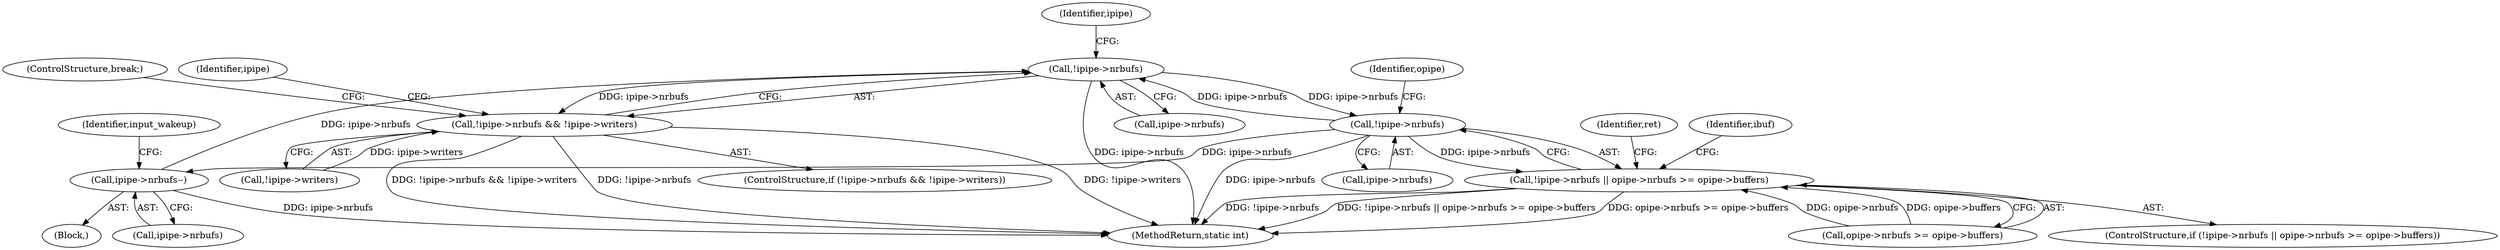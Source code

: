 digraph "0_linux_15fab63e1e57be9fdb5eec1bbc5916e9825e9acb_0@pointer" {
"1000169" [label="(Call,!ipipe->nrbufs)"];
"1000180" [label="(Call,!ipipe->nrbufs)"];
"1000169" [label="(Call,!ipipe->nrbufs)"];
"1000277" [label="(Call,ipipe->nrbufs--)"];
"1000168" [label="(Call,!ipipe->nrbufs && !ipipe->writers)"];
"1000179" [label="(Call,!ipipe->nrbufs || opipe->nrbufs >= opipe->buffers)"];
"1000247" [label="(Block,)"];
"1000167" [label="(ControlStructure,if (!ipipe->nrbufs && !ipipe->writers))"];
"1000178" [label="(ControlStructure,if (!ipipe->nrbufs || opipe->nrbufs >= opipe->buffers))"];
"1000186" [label="(Identifier,opipe)"];
"1000277" [label="(Call,ipipe->nrbufs--)"];
"1000193" [label="(Identifier,ret)"];
"1000211" [label="(Identifier,ibuf)"];
"1000282" [label="(Identifier,input_wakeup)"];
"1000182" [label="(Identifier,ipipe)"];
"1000168" [label="(Call,!ipipe->nrbufs && !ipipe->writers)"];
"1000361" [label="(MethodReturn,static int)"];
"1000179" [label="(Call,!ipipe->nrbufs || opipe->nrbufs >= opipe->buffers)"];
"1000181" [label="(Call,ipipe->nrbufs)"];
"1000170" [label="(Call,ipipe->nrbufs)"];
"1000184" [label="(Call,opipe->nrbufs >= opipe->buffers)"];
"1000278" [label="(Call,ipipe->nrbufs)"];
"1000180" [label="(Call,!ipipe->nrbufs)"];
"1000177" [label="(ControlStructure,break;)"];
"1000169" [label="(Call,!ipipe->nrbufs)"];
"1000173" [label="(Call,!ipipe->writers)"];
"1000175" [label="(Identifier,ipipe)"];
"1000169" -> "1000168"  [label="AST: "];
"1000169" -> "1000170"  [label="CFG: "];
"1000170" -> "1000169"  [label="AST: "];
"1000175" -> "1000169"  [label="CFG: "];
"1000168" -> "1000169"  [label="CFG: "];
"1000169" -> "1000361"  [label="DDG: ipipe->nrbufs"];
"1000169" -> "1000168"  [label="DDG: ipipe->nrbufs"];
"1000180" -> "1000169"  [label="DDG: ipipe->nrbufs"];
"1000277" -> "1000169"  [label="DDG: ipipe->nrbufs"];
"1000169" -> "1000180"  [label="DDG: ipipe->nrbufs"];
"1000180" -> "1000179"  [label="AST: "];
"1000180" -> "1000181"  [label="CFG: "];
"1000181" -> "1000180"  [label="AST: "];
"1000186" -> "1000180"  [label="CFG: "];
"1000179" -> "1000180"  [label="CFG: "];
"1000180" -> "1000361"  [label="DDG: ipipe->nrbufs"];
"1000180" -> "1000179"  [label="DDG: ipipe->nrbufs"];
"1000180" -> "1000277"  [label="DDG: ipipe->nrbufs"];
"1000277" -> "1000247"  [label="AST: "];
"1000277" -> "1000278"  [label="CFG: "];
"1000278" -> "1000277"  [label="AST: "];
"1000282" -> "1000277"  [label="CFG: "];
"1000277" -> "1000361"  [label="DDG: ipipe->nrbufs"];
"1000168" -> "1000167"  [label="AST: "];
"1000168" -> "1000173"  [label="CFG: "];
"1000173" -> "1000168"  [label="AST: "];
"1000177" -> "1000168"  [label="CFG: "];
"1000182" -> "1000168"  [label="CFG: "];
"1000168" -> "1000361"  [label="DDG: !ipipe->nrbufs && !ipipe->writers"];
"1000168" -> "1000361"  [label="DDG: !ipipe->nrbufs"];
"1000168" -> "1000361"  [label="DDG: !ipipe->writers"];
"1000173" -> "1000168"  [label="DDG: ipipe->writers"];
"1000179" -> "1000178"  [label="AST: "];
"1000179" -> "1000184"  [label="CFG: "];
"1000184" -> "1000179"  [label="AST: "];
"1000193" -> "1000179"  [label="CFG: "];
"1000211" -> "1000179"  [label="CFG: "];
"1000179" -> "1000361"  [label="DDG: !ipipe->nrbufs || opipe->nrbufs >= opipe->buffers"];
"1000179" -> "1000361"  [label="DDG: opipe->nrbufs >= opipe->buffers"];
"1000179" -> "1000361"  [label="DDG: !ipipe->nrbufs"];
"1000184" -> "1000179"  [label="DDG: opipe->nrbufs"];
"1000184" -> "1000179"  [label="DDG: opipe->buffers"];
}
